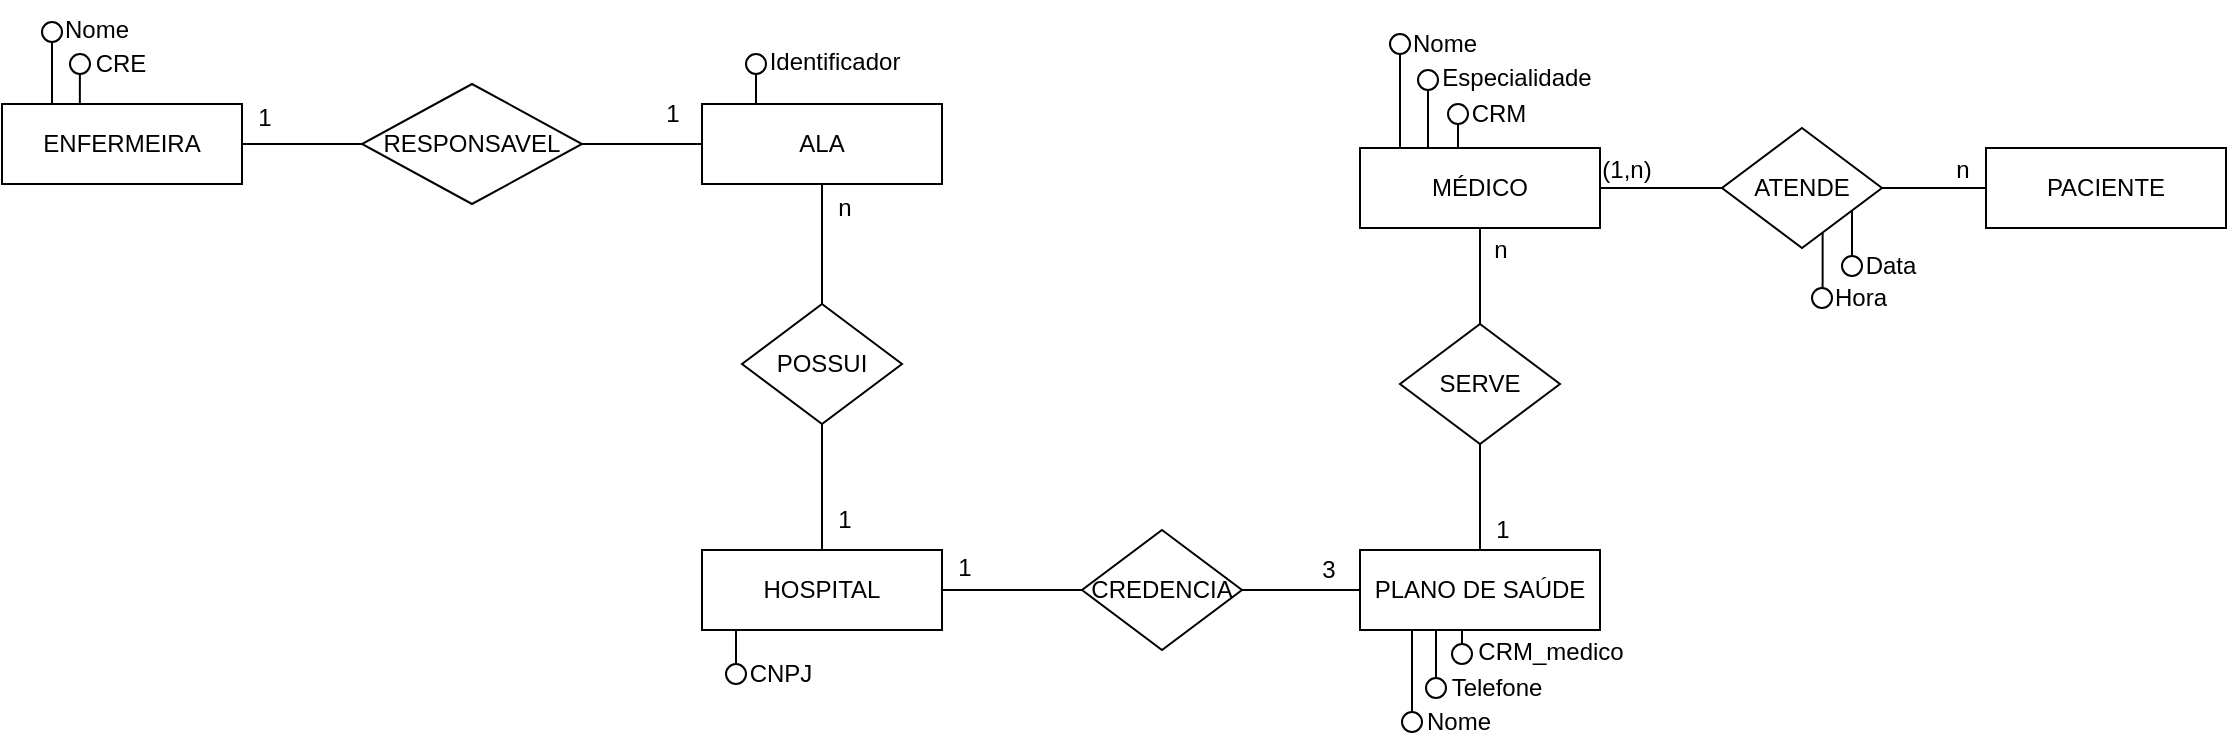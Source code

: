 <mxfile version="24.0.7" type="device">
  <diagram name="Página-1" id="7edOTVaBkxIpGCXRuQw6">
    <mxGraphModel dx="1595" dy="873" grid="1" gridSize="10" guides="1" tooltips="1" connect="1" arrows="1" fold="1" page="1" pageScale="1" pageWidth="1169" pageHeight="827" math="0" shadow="0">
      <root>
        <mxCell id="0" />
        <mxCell id="1" parent="0" />
        <mxCell id="tBe84vyKgzNVQJbpqO7j-18" style="edgeStyle=orthogonalEdgeStyle;rounded=0;orthogonalLoop=1;jettySize=auto;html=1;endArrow=none;endFill=0;" edge="1" parent="1" source="tBe84vyKgzNVQJbpqO7j-1" target="tBe84vyKgzNVQJbpqO7j-17">
          <mxGeometry relative="1" as="geometry" />
        </mxCell>
        <mxCell id="tBe84vyKgzNVQJbpqO7j-5" style="edgeStyle=orthogonalEdgeStyle;rounded=0;orthogonalLoop=1;jettySize=auto;html=1;endArrow=none;endFill=0;" edge="1" parent="1" source="tBe84vyKgzNVQJbpqO7j-3" target="tBe84vyKgzNVQJbpqO7j-2">
          <mxGeometry relative="1" as="geometry" />
        </mxCell>
        <mxCell id="tBe84vyKgzNVQJbpqO7j-7" style="edgeStyle=orthogonalEdgeStyle;rounded=0;orthogonalLoop=1;jettySize=auto;html=1;endArrow=none;endFill=0;" edge="1" parent="1" source="tBe84vyKgzNVQJbpqO7j-3" target="tBe84vyKgzNVQJbpqO7j-1">
          <mxGeometry relative="1" as="geometry" />
        </mxCell>
        <mxCell id="tBe84vyKgzNVQJbpqO7j-3" value="POSSUI" style="rhombus;whiteSpace=wrap;html=1;" vertex="1" parent="1">
          <mxGeometry x="860" y="550" width="80" height="60" as="geometry" />
        </mxCell>
        <mxCell id="tBe84vyKgzNVQJbpqO7j-8" value="1" style="text;html=1;align=center;verticalAlign=middle;resizable=0;points=[];autosize=1;strokeColor=none;fillColor=none;" vertex="1" parent="1">
          <mxGeometry x="896" y="643" width="30" height="30" as="geometry" />
        </mxCell>
        <mxCell id="tBe84vyKgzNVQJbpqO7j-9" value="n" style="text;html=1;align=center;verticalAlign=middle;resizable=0;points=[];autosize=1;strokeColor=none;fillColor=none;" vertex="1" parent="1">
          <mxGeometry x="896" y="487" width="30" height="30" as="geometry" />
        </mxCell>
        <mxCell id="tBe84vyKgzNVQJbpqO7j-13" style="edgeStyle=orthogonalEdgeStyle;rounded=0;orthogonalLoop=1;jettySize=auto;html=1;endArrow=none;endFill=0;" edge="1" parent="1" source="tBe84vyKgzNVQJbpqO7j-10" target="tBe84vyKgzNVQJbpqO7j-11">
          <mxGeometry relative="1" as="geometry" />
        </mxCell>
        <mxCell id="tBe84vyKgzNVQJbpqO7j-12" style="edgeStyle=orthogonalEdgeStyle;rounded=0;orthogonalLoop=1;jettySize=auto;html=1;endArrow=none;endFill=0;" edge="1" parent="1" source="tBe84vyKgzNVQJbpqO7j-11" target="tBe84vyKgzNVQJbpqO7j-2">
          <mxGeometry relative="1" as="geometry" />
        </mxCell>
        <mxCell id="tBe84vyKgzNVQJbpqO7j-11" value="RESPONSAVEL" style="rhombus;whiteSpace=wrap;html=1;" vertex="1" parent="1">
          <mxGeometry x="670" y="440" width="110" height="60" as="geometry" />
        </mxCell>
        <mxCell id="tBe84vyKgzNVQJbpqO7j-14" value="1" style="text;html=1;align=center;verticalAlign=middle;resizable=0;points=[];autosize=1;strokeColor=none;fillColor=none;" vertex="1" parent="1">
          <mxGeometry x="810" y="440" width="30" height="30" as="geometry" />
        </mxCell>
        <mxCell id="tBe84vyKgzNVQJbpqO7j-15" value="1" style="text;html=1;align=center;verticalAlign=middle;resizable=0;points=[];autosize=1;strokeColor=none;fillColor=none;" vertex="1" parent="1">
          <mxGeometry x="606" y="442" width="30" height="30" as="geometry" />
        </mxCell>
        <mxCell id="tBe84vyKgzNVQJbpqO7j-19" style="edgeStyle=orthogonalEdgeStyle;rounded=0;orthogonalLoop=1;jettySize=auto;html=1;endArrow=none;endFill=0;" edge="1" parent="1" source="tBe84vyKgzNVQJbpqO7j-17" target="tBe84vyKgzNVQJbpqO7j-16">
          <mxGeometry relative="1" as="geometry" />
        </mxCell>
        <mxCell id="tBe84vyKgzNVQJbpqO7j-17" value="CREDENCIA" style="rhombus;whiteSpace=wrap;html=1;" vertex="1" parent="1">
          <mxGeometry x="1030" y="663" width="80" height="60" as="geometry" />
        </mxCell>
        <mxCell id="tBe84vyKgzNVQJbpqO7j-20" value="3" style="text;html=1;align=center;verticalAlign=middle;resizable=0;points=[];autosize=1;strokeColor=none;fillColor=none;" vertex="1" parent="1">
          <mxGeometry x="1138" y="668" width="30" height="30" as="geometry" />
        </mxCell>
        <mxCell id="tBe84vyKgzNVQJbpqO7j-21" value="1" style="text;html=1;align=center;verticalAlign=middle;resizable=0;points=[];autosize=1;strokeColor=none;fillColor=none;" vertex="1" parent="1">
          <mxGeometry x="956" y="667" width="30" height="30" as="geometry" />
        </mxCell>
        <mxCell id="tBe84vyKgzNVQJbpqO7j-23" style="edgeStyle=orthogonalEdgeStyle;rounded=0;orthogonalLoop=1;jettySize=auto;html=1;endArrow=none;endFill=0;" edge="1" parent="1" source="tBe84vyKgzNVQJbpqO7j-22">
          <mxGeometry relative="1" as="geometry">
            <mxPoint x="1195" y="740" as="targetPoint" />
            <Array as="points">
              <mxPoint x="1220" y="710" />
              <mxPoint x="1220" y="710" />
            </Array>
          </mxGeometry>
        </mxCell>
        <mxCell id="tBe84vyKgzNVQJbpqO7j-22" value="" style="ellipse;whiteSpace=wrap;html=1;" vertex="1" parent="1">
          <mxGeometry x="1190" y="754" width="10" height="10" as="geometry" />
        </mxCell>
        <mxCell id="tBe84vyKgzNVQJbpqO7j-25" value="CRM_medico" style="text;html=1;align=center;verticalAlign=middle;resizable=0;points=[];autosize=1;strokeColor=none;fillColor=none;" vertex="1" parent="1">
          <mxGeometry x="1214" y="709" width="100" height="30" as="geometry" />
        </mxCell>
        <mxCell id="tBe84vyKgzNVQJbpqO7j-29" style="edgeStyle=orthogonalEdgeStyle;rounded=0;orthogonalLoop=1;jettySize=auto;html=1;endArrow=none;endFill=0;" edge="1" parent="1" source="tBe84vyKgzNVQJbpqO7j-27" target="tBe84vyKgzNVQJbpqO7j-28">
          <mxGeometry relative="1" as="geometry" />
        </mxCell>
        <mxCell id="tBe84vyKgzNVQJbpqO7j-46" style="edgeStyle=orthogonalEdgeStyle;rounded=0;orthogonalLoop=1;jettySize=auto;html=1;endArrow=none;endFill=0;" edge="1" parent="1" source="tBe84vyKgzNVQJbpqO7j-27" target="tBe84vyKgzNVQJbpqO7j-43">
          <mxGeometry relative="1" as="geometry" />
        </mxCell>
        <mxCell id="tBe84vyKgzNVQJbpqO7j-30" style="edgeStyle=orthogonalEdgeStyle;rounded=0;orthogonalLoop=1;jettySize=auto;html=1;endArrow=none;endFill=0;" edge="1" parent="1" source="tBe84vyKgzNVQJbpqO7j-28" target="tBe84vyKgzNVQJbpqO7j-16">
          <mxGeometry relative="1" as="geometry" />
        </mxCell>
        <mxCell id="tBe84vyKgzNVQJbpqO7j-28" value="SERVE" style="rhombus;whiteSpace=wrap;html=1;" vertex="1" parent="1">
          <mxGeometry x="1189" y="560" width="80" height="60" as="geometry" />
        </mxCell>
        <mxCell id="tBe84vyKgzNVQJbpqO7j-31" value="1" style="text;html=1;align=center;verticalAlign=middle;resizable=0;points=[];autosize=1;strokeColor=none;fillColor=none;" vertex="1" parent="1">
          <mxGeometry x="1225" y="648" width="30" height="30" as="geometry" />
        </mxCell>
        <mxCell id="tBe84vyKgzNVQJbpqO7j-33" value="n" style="text;html=1;align=center;verticalAlign=middle;resizable=0;points=[];autosize=1;strokeColor=none;fillColor=none;" vertex="1" parent="1">
          <mxGeometry x="1224" y="508" width="30" height="30" as="geometry" />
        </mxCell>
        <mxCell id="tBe84vyKgzNVQJbpqO7j-39" style="edgeStyle=orthogonalEdgeStyle;rounded=0;orthogonalLoop=1;jettySize=auto;html=1;entryX=0.5;entryY=1;entryDx=0;entryDy=0;endArrow=none;endFill=0;" edge="1" parent="1" target="tBe84vyKgzNVQJbpqO7j-40">
          <mxGeometry relative="1" as="geometry">
            <mxPoint x="515" y="452.97" as="sourcePoint" />
            <Array as="points">
              <mxPoint x="531" y="460.97" />
              <mxPoint x="531" y="460.97" />
            </Array>
          </mxGeometry>
        </mxCell>
        <mxCell id="tBe84vyKgzNVQJbpqO7j-40" value="" style="ellipse;whiteSpace=wrap;html=1;" vertex="1" parent="1">
          <mxGeometry x="510" y="409" width="10" height="10" as="geometry" />
        </mxCell>
        <mxCell id="tBe84vyKgzNVQJbpqO7j-41" value="CRE" style="text;html=1;align=center;verticalAlign=middle;resizable=0;points=[];autosize=1;strokeColor=none;fillColor=none;" vertex="1" parent="1">
          <mxGeometry x="524" y="415" width="50" height="30" as="geometry" />
        </mxCell>
        <mxCell id="tBe84vyKgzNVQJbpqO7j-75" style="edgeStyle=orthogonalEdgeStyle;rounded=0;orthogonalLoop=1;jettySize=auto;html=1;endArrow=none;endFill=0;" edge="1" parent="1">
          <mxGeometry relative="1" as="geometry">
            <mxPoint x="528.945" y="450" as="sourcePoint" />
            <mxPoint x="528.945" y="434.432" as="targetPoint" />
            <Array as="points">
              <mxPoint x="537.63" y="460" />
              <mxPoint x="537.63" y="460" />
            </Array>
          </mxGeometry>
        </mxCell>
        <mxCell id="tBe84vyKgzNVQJbpqO7j-10" value="ENFERMEIRA" style="rounded=0;whiteSpace=wrap;html=1;" vertex="1" parent="1">
          <mxGeometry x="490" y="450" width="120" height="40" as="geometry" />
        </mxCell>
        <mxCell id="tBe84vyKgzNVQJbpqO7j-45" style="edgeStyle=orthogonalEdgeStyle;rounded=0;orthogonalLoop=1;jettySize=auto;html=1;endArrow=none;endFill=0;" edge="1" parent="1" source="tBe84vyKgzNVQJbpqO7j-42" target="tBe84vyKgzNVQJbpqO7j-43">
          <mxGeometry relative="1" as="geometry" />
        </mxCell>
        <mxCell id="tBe84vyKgzNVQJbpqO7j-42" value="PACIENTE" style="rounded=0;whiteSpace=wrap;html=1;" vertex="1" parent="1">
          <mxGeometry x="1482" y="472" width="120" height="40" as="geometry" />
        </mxCell>
        <mxCell id="tBe84vyKgzNVQJbpqO7j-57" style="edgeStyle=orthogonalEdgeStyle;rounded=0;orthogonalLoop=1;jettySize=auto;html=1;entryX=0.5;entryY=0;entryDx=0;entryDy=0;endArrow=none;endFill=0;" edge="1" parent="1" source="tBe84vyKgzNVQJbpqO7j-43" target="tBe84vyKgzNVQJbpqO7j-50">
          <mxGeometry relative="1" as="geometry">
            <Array as="points">
              <mxPoint x="1420" y="510" />
              <mxPoint x="1420" y="510" />
            </Array>
          </mxGeometry>
        </mxCell>
        <mxCell id="tBe84vyKgzNVQJbpqO7j-58" style="edgeStyle=orthogonalEdgeStyle;rounded=0;orthogonalLoop=1;jettySize=auto;html=1;endArrow=none;endFill=0;exitX=0.629;exitY=0.852;exitDx=0;exitDy=0;exitPerimeter=0;" edge="1" parent="1" source="tBe84vyKgzNVQJbpqO7j-43" target="tBe84vyKgzNVQJbpqO7j-49">
          <mxGeometry relative="1" as="geometry">
            <mxPoint x="1400" y="521" as="sourcePoint" />
            <mxPoint x="1400" y="537" as="targetPoint" />
            <Array as="points" />
          </mxGeometry>
        </mxCell>
        <mxCell id="tBe84vyKgzNVQJbpqO7j-43" value="ATENDE" style="rhombus;whiteSpace=wrap;html=1;" vertex="1" parent="1">
          <mxGeometry x="1350" y="462" width="80" height="60" as="geometry" />
        </mxCell>
        <mxCell id="tBe84vyKgzNVQJbpqO7j-47" value="(1,n)" style="text;html=1;align=center;verticalAlign=middle;resizable=0;points=[];autosize=1;strokeColor=none;fillColor=none;" vertex="1" parent="1">
          <mxGeometry x="1277" y="468" width="50" height="30" as="geometry" />
        </mxCell>
        <mxCell id="tBe84vyKgzNVQJbpqO7j-48" value="n" style="text;html=1;align=center;verticalAlign=middle;resizable=0;points=[];autosize=1;strokeColor=none;fillColor=none;" vertex="1" parent="1">
          <mxGeometry x="1455" y="468" width="30" height="30" as="geometry" />
        </mxCell>
        <mxCell id="tBe84vyKgzNVQJbpqO7j-49" value="" style="ellipse;whiteSpace=wrap;html=1;" vertex="1" parent="1">
          <mxGeometry x="1395" y="542" width="10" height="10" as="geometry" />
        </mxCell>
        <mxCell id="tBe84vyKgzNVQJbpqO7j-50" value="" style="ellipse;whiteSpace=wrap;html=1;" vertex="1" parent="1">
          <mxGeometry x="1410" y="526" width="10" height="10" as="geometry" />
        </mxCell>
        <mxCell id="tBe84vyKgzNVQJbpqO7j-59" value="Data" style="text;html=1;align=center;verticalAlign=middle;resizable=0;points=[];autosize=1;strokeColor=none;fillColor=none;" vertex="1" parent="1">
          <mxGeometry x="1409" y="516" width="50" height="30" as="geometry" />
        </mxCell>
        <mxCell id="tBe84vyKgzNVQJbpqO7j-60" value="Hora" style="text;html=1;align=center;verticalAlign=middle;resizable=0;points=[];autosize=1;strokeColor=none;fillColor=none;" vertex="1" parent="1">
          <mxGeometry x="1394" y="532" width="50" height="30" as="geometry" />
        </mxCell>
        <mxCell id="tBe84vyKgzNVQJbpqO7j-61" style="edgeStyle=orthogonalEdgeStyle;rounded=0;orthogonalLoop=1;jettySize=auto;html=1;endArrow=none;endFill=0;" edge="1" parent="1" source="tBe84vyKgzNVQJbpqO7j-62">
          <mxGeometry relative="1" as="geometry">
            <mxPoint x="857" y="740" as="targetPoint" />
            <Array as="points">
              <mxPoint x="882" y="710" />
              <mxPoint x="882" y="710" />
            </Array>
          </mxGeometry>
        </mxCell>
        <mxCell id="tBe84vyKgzNVQJbpqO7j-62" value="" style="ellipse;whiteSpace=wrap;html=1;" vertex="1" parent="1">
          <mxGeometry x="852" y="730" width="10" height="10" as="geometry" />
        </mxCell>
        <mxCell id="tBe84vyKgzNVQJbpqO7j-63" value="CNPJ" style="text;html=1;align=center;verticalAlign=middle;resizable=0;points=[];autosize=1;strokeColor=none;fillColor=none;" vertex="1" parent="1">
          <mxGeometry x="854" y="720" width="50" height="30" as="geometry" />
        </mxCell>
        <mxCell id="tBe84vyKgzNVQJbpqO7j-1" value="HOSPITAL" style="rounded=0;whiteSpace=wrap;html=1;" vertex="1" parent="1">
          <mxGeometry x="840" y="673" width="120" height="40" as="geometry" />
        </mxCell>
        <mxCell id="tBe84vyKgzNVQJbpqO7j-64" style="edgeStyle=orthogonalEdgeStyle;rounded=0;orthogonalLoop=1;jettySize=auto;html=1;entryX=0.5;entryY=1;entryDx=0;entryDy=0;endArrow=none;endFill=0;" edge="1" parent="1" target="tBe84vyKgzNVQJbpqO7j-65">
          <mxGeometry relative="1" as="geometry">
            <mxPoint x="867" y="455" as="sourcePoint" />
            <Array as="points">
              <mxPoint x="883" y="463" />
              <mxPoint x="883" y="463" />
            </Array>
          </mxGeometry>
        </mxCell>
        <mxCell id="tBe84vyKgzNVQJbpqO7j-65" value="" style="ellipse;whiteSpace=wrap;html=1;" vertex="1" parent="1">
          <mxGeometry x="862" y="425" width="10" height="10" as="geometry" />
        </mxCell>
        <mxCell id="tBe84vyKgzNVQJbpqO7j-66" value="Identificador" style="text;html=1;align=center;verticalAlign=middle;resizable=0;points=[];autosize=1;strokeColor=none;fillColor=none;" vertex="1" parent="1">
          <mxGeometry x="861" y="414" width="90" height="30" as="geometry" />
        </mxCell>
        <mxCell id="tBe84vyKgzNVQJbpqO7j-2" value="ALA" style="rounded=0;whiteSpace=wrap;html=1;" vertex="1" parent="1">
          <mxGeometry x="840" y="450" width="120" height="40" as="geometry" />
        </mxCell>
        <mxCell id="tBe84vyKgzNVQJbpqO7j-67" style="edgeStyle=orthogonalEdgeStyle;rounded=0;orthogonalLoop=1;jettySize=auto;html=1;endArrow=none;endFill=0;" edge="1" parent="1" source="tBe84vyKgzNVQJbpqO7j-68">
          <mxGeometry relative="1" as="geometry">
            <mxPoint x="1207" y="724" as="targetPoint" />
            <Array as="points">
              <mxPoint x="1232" y="694" />
              <mxPoint x="1232" y="694" />
            </Array>
          </mxGeometry>
        </mxCell>
        <mxCell id="tBe84vyKgzNVQJbpqO7j-68" value="" style="ellipse;whiteSpace=wrap;html=1;" vertex="1" parent="1">
          <mxGeometry x="1202" y="737" width="10" height="10" as="geometry" />
        </mxCell>
        <mxCell id="tBe84vyKgzNVQJbpqO7j-69" style="edgeStyle=orthogonalEdgeStyle;rounded=0;orthogonalLoop=1;jettySize=auto;html=1;endArrow=none;endFill=0;" edge="1" parent="1" source="tBe84vyKgzNVQJbpqO7j-70">
          <mxGeometry relative="1" as="geometry">
            <mxPoint x="1221" y="708" as="targetPoint" />
            <Array as="points">
              <mxPoint x="1246" y="678" />
              <mxPoint x="1246" y="678" />
            </Array>
          </mxGeometry>
        </mxCell>
        <mxCell id="tBe84vyKgzNVQJbpqO7j-70" value="" style="ellipse;whiteSpace=wrap;html=1;" vertex="1" parent="1">
          <mxGeometry x="1215" y="720" width="10" height="10" as="geometry" />
        </mxCell>
        <mxCell id="tBe84vyKgzNVQJbpqO7j-71" value="Nome" style="text;html=1;align=center;verticalAlign=middle;resizable=0;points=[];autosize=1;strokeColor=none;fillColor=none;" vertex="1" parent="1">
          <mxGeometry x="1188" y="744" width="60" height="30" as="geometry" />
        </mxCell>
        <mxCell id="tBe84vyKgzNVQJbpqO7j-72" value="Telefone" style="text;html=1;align=center;verticalAlign=middle;resizable=0;points=[];autosize=1;strokeColor=none;fillColor=none;" vertex="1" parent="1">
          <mxGeometry x="1202" y="727" width="70" height="30" as="geometry" />
        </mxCell>
        <mxCell id="tBe84vyKgzNVQJbpqO7j-16" value="PLANO DE SAÚDE" style="rounded=0;whiteSpace=wrap;html=1;" vertex="1" parent="1">
          <mxGeometry x="1169" y="673" width="120" height="40" as="geometry" />
        </mxCell>
        <mxCell id="tBe84vyKgzNVQJbpqO7j-74" value="" style="ellipse;whiteSpace=wrap;html=1;" vertex="1" parent="1">
          <mxGeometry x="524" y="425" width="10" height="10" as="geometry" />
        </mxCell>
        <mxCell id="tBe84vyKgzNVQJbpqO7j-76" value="Nome" style="text;html=1;align=center;verticalAlign=middle;resizable=0;points=[];autosize=1;strokeColor=none;fillColor=none;" vertex="1" parent="1">
          <mxGeometry x="507" y="398" width="60" height="30" as="geometry" />
        </mxCell>
        <mxCell id="tBe84vyKgzNVQJbpqO7j-77" style="edgeStyle=orthogonalEdgeStyle;rounded=0;orthogonalLoop=1;jettySize=auto;html=1;entryX=0.5;entryY=1;entryDx=0;entryDy=0;endArrow=none;endFill=0;" edge="1" parent="1" target="tBe84vyKgzNVQJbpqO7j-78">
          <mxGeometry relative="1" as="geometry">
            <mxPoint x="1189" y="468.97" as="sourcePoint" />
            <Array as="points">
              <mxPoint x="1205" y="476.97" />
              <mxPoint x="1205" y="476.97" />
            </Array>
          </mxGeometry>
        </mxCell>
        <mxCell id="tBe84vyKgzNVQJbpqO7j-78" value="" style="ellipse;whiteSpace=wrap;html=1;" vertex="1" parent="1">
          <mxGeometry x="1184" y="415" width="10" height="10" as="geometry" />
        </mxCell>
        <mxCell id="tBe84vyKgzNVQJbpqO7j-79" value="CRM" style="text;html=1;align=center;verticalAlign=middle;resizable=0;points=[];autosize=1;strokeColor=none;fillColor=none;" vertex="1" parent="1">
          <mxGeometry x="1213" y="440" width="50" height="30" as="geometry" />
        </mxCell>
        <mxCell id="tBe84vyKgzNVQJbpqO7j-81" value="" style="ellipse;whiteSpace=wrap;html=1;" vertex="1" parent="1">
          <mxGeometry x="1198" y="433" width="10" height="10" as="geometry" />
        </mxCell>
        <mxCell id="tBe84vyKgzNVQJbpqO7j-82" value="Nome" style="text;html=1;align=center;verticalAlign=middle;resizable=0;points=[];autosize=1;strokeColor=none;fillColor=none;" vertex="1" parent="1">
          <mxGeometry x="1181" y="405" width="60" height="30" as="geometry" />
        </mxCell>
        <mxCell id="tBe84vyKgzNVQJbpqO7j-84" style="edgeStyle=orthogonalEdgeStyle;rounded=0;orthogonalLoop=1;jettySize=auto;html=1;entryX=0.5;entryY=1;entryDx=0;entryDy=0;endArrow=none;endFill=0;" edge="1" parent="1" source="tBe84vyKgzNVQJbpqO7j-27" target="tBe84vyKgzNVQJbpqO7j-81">
          <mxGeometry relative="1" as="geometry">
            <Array as="points">
              <mxPoint x="1220" y="480" />
              <mxPoint x="1220" y="480" />
            </Array>
          </mxGeometry>
        </mxCell>
        <mxCell id="tBe84vyKgzNVQJbpqO7j-85" style="edgeStyle=orthogonalEdgeStyle;rounded=0;orthogonalLoop=1;jettySize=auto;html=1;entryX=0.5;entryY=1;entryDx=0;entryDy=0;endArrow=none;endFill=0;" edge="1" parent="1" source="tBe84vyKgzNVQJbpqO7j-27" target="tBe84vyKgzNVQJbpqO7j-83">
          <mxGeometry relative="1" as="geometry">
            <Array as="points">
              <mxPoint x="1220" y="480" />
              <mxPoint x="1220" y="480" />
            </Array>
          </mxGeometry>
        </mxCell>
        <mxCell id="tBe84vyKgzNVQJbpqO7j-27" value="MÉDICO" style="rounded=0;whiteSpace=wrap;html=1;" vertex="1" parent="1">
          <mxGeometry x="1169" y="472" width="120" height="40" as="geometry" />
        </mxCell>
        <mxCell id="tBe84vyKgzNVQJbpqO7j-83" value="" style="ellipse;whiteSpace=wrap;html=1;" vertex="1" parent="1">
          <mxGeometry x="1213" y="450" width="10" height="10" as="geometry" />
        </mxCell>
        <mxCell id="tBe84vyKgzNVQJbpqO7j-86" value="Especialidade" style="text;html=1;align=center;verticalAlign=middle;resizable=0;points=[];autosize=1;strokeColor=none;fillColor=none;" vertex="1" parent="1">
          <mxGeometry x="1197" y="422" width="100" height="30" as="geometry" />
        </mxCell>
      </root>
    </mxGraphModel>
  </diagram>
</mxfile>

